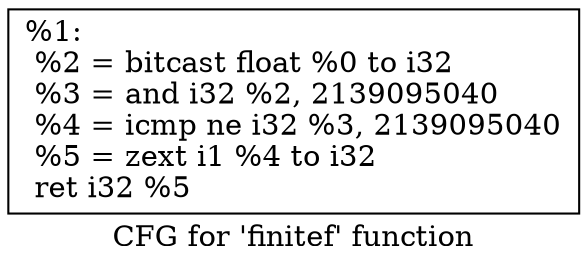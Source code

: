 digraph "CFG for 'finitef' function" {
	label="CFG for 'finitef' function";

	Node0x1f725e0 [shape=record,label="{%1:\l  %2 = bitcast float %0 to i32\l  %3 = and i32 %2, 2139095040\l  %4 = icmp ne i32 %3, 2139095040\l  %5 = zext i1 %4 to i32\l  ret i32 %5\l}"];
}

